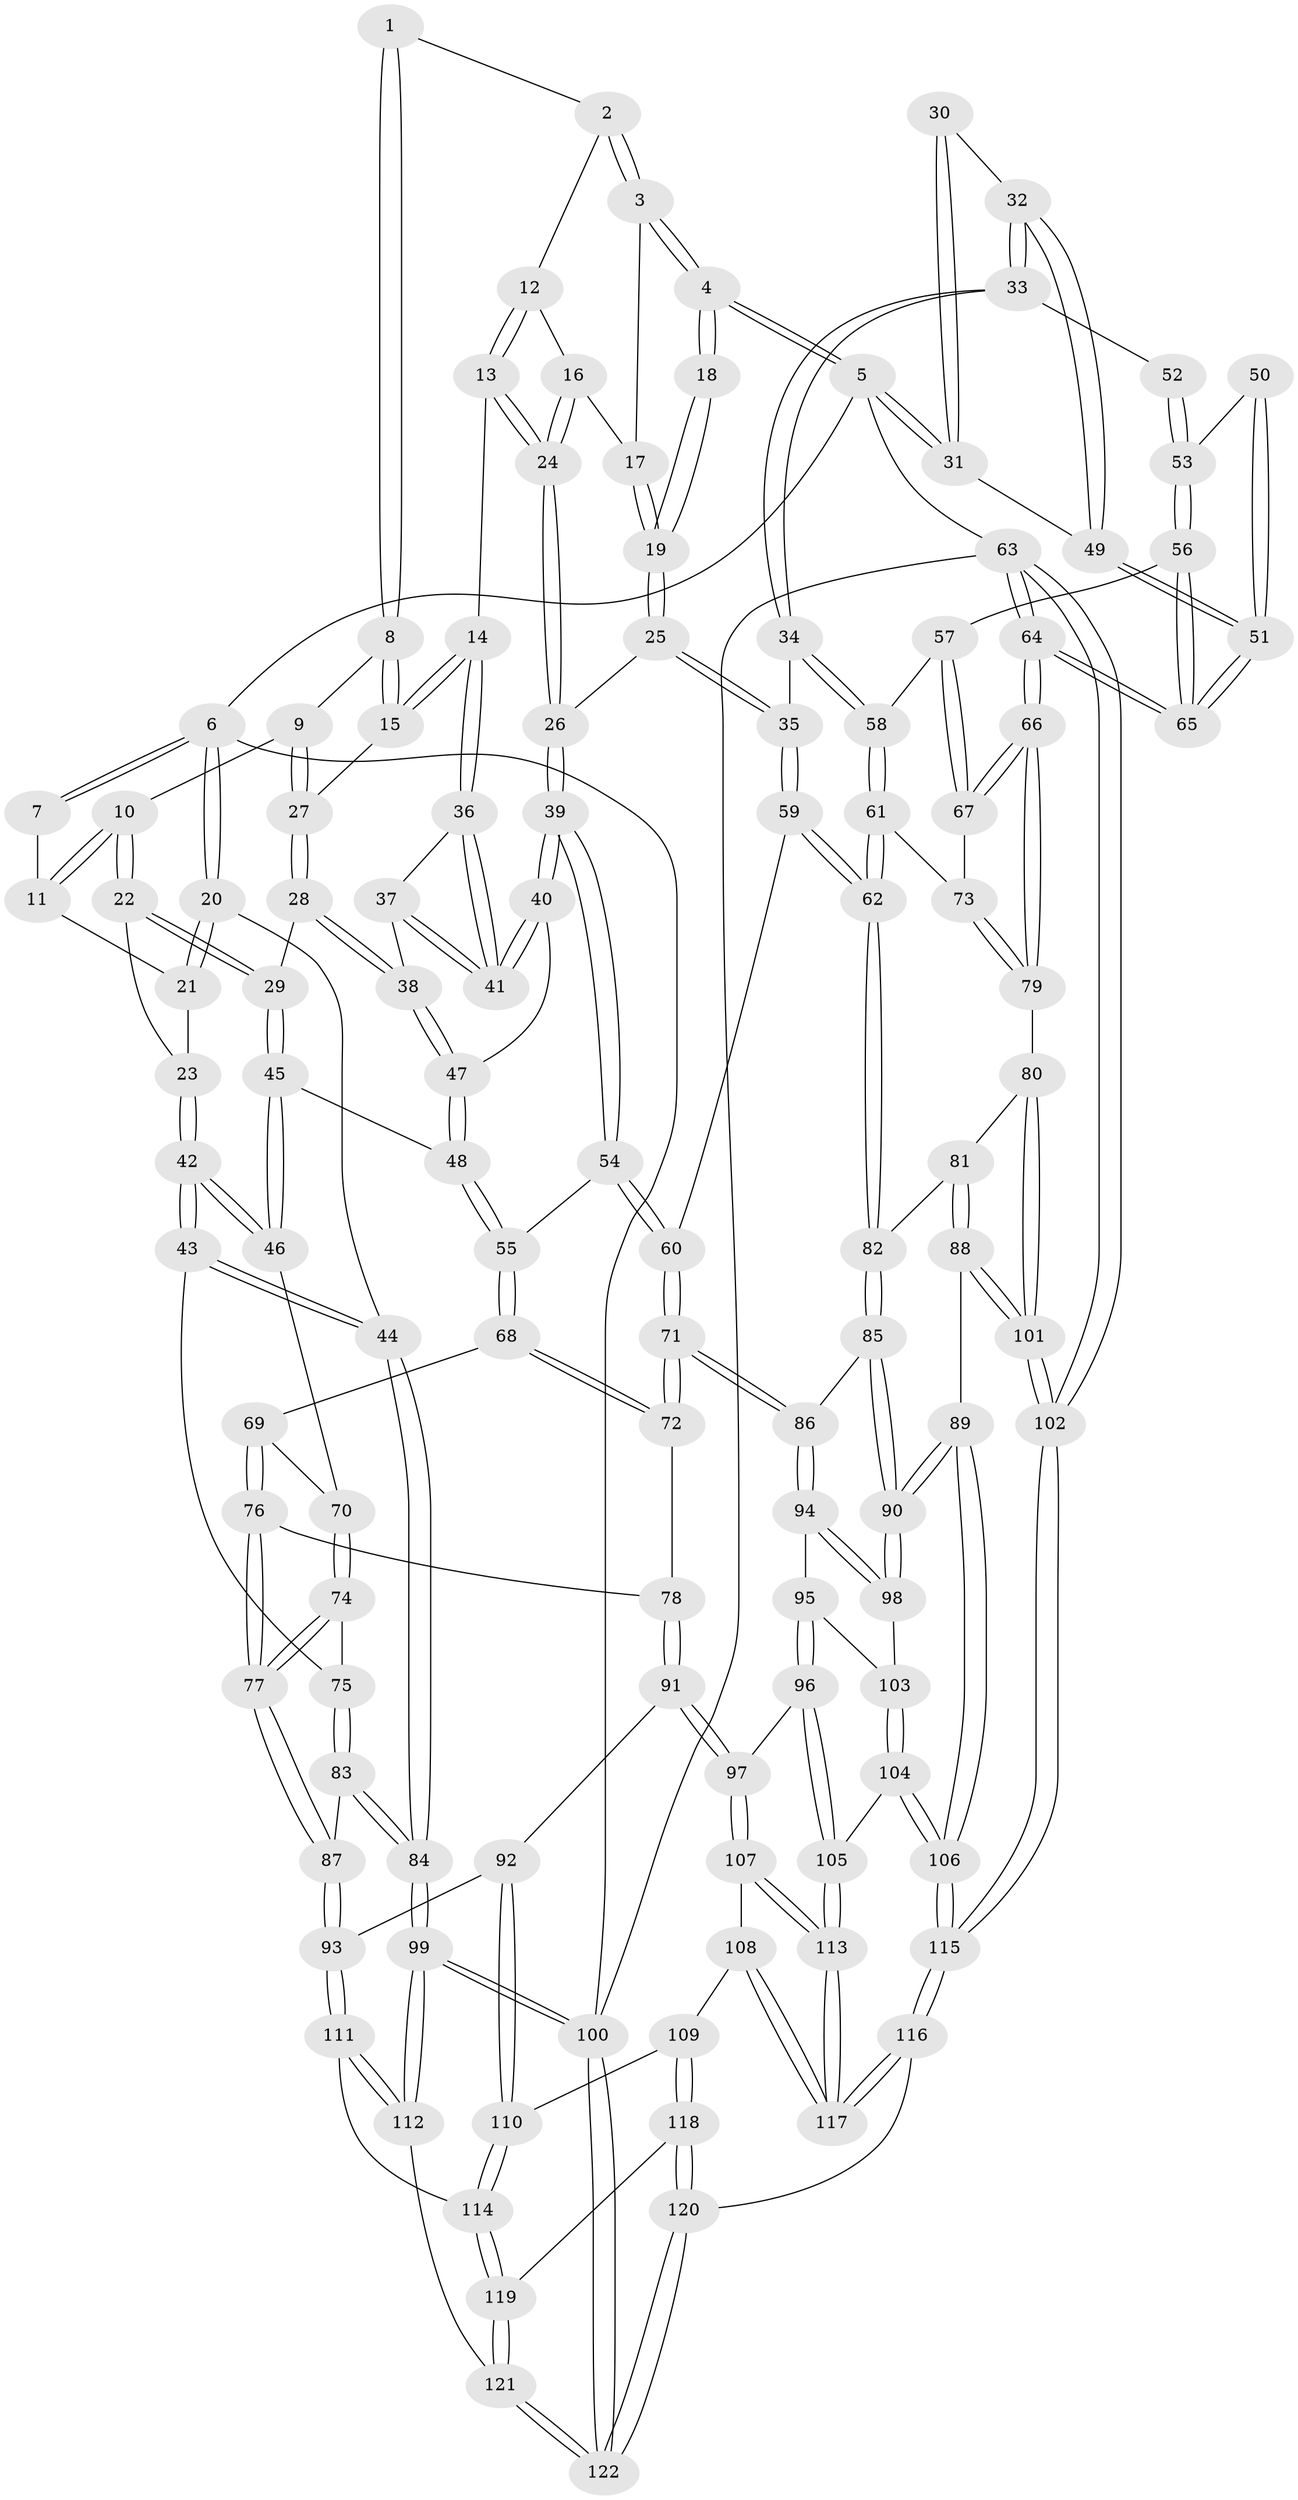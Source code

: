 // Generated by graph-tools (version 1.1) at 2025/00/03/09/25 05:00:56]
// undirected, 122 vertices, 302 edges
graph export_dot {
graph [start="1"]
  node [color=gray90,style=filled];
  1 [pos="+0.3290314053708988+0"];
  2 [pos="+0.34013060246015325+0"];
  3 [pos="+0.672730282102702+0"];
  4 [pos="+1+0"];
  5 [pos="+1+0"];
  6 [pos="+0+0"];
  7 [pos="+0.1627232064750405+0"];
  8 [pos="+0.30664699898007947+0"];
  9 [pos="+0.2418421295588705+0.10917107438394669"];
  10 [pos="+0.20837637887338376+0.11756588461582049"];
  11 [pos="+0.10571951066813084+0.03486325742027396"];
  12 [pos="+0.39025842987721776+0"];
  13 [pos="+0.3939300270727303+0.1586584631124419"];
  14 [pos="+0.36762822421736213+0.16296481768939478"];
  15 [pos="+0.3671342606612449+0.16266951943353475"];
  16 [pos="+0.4799813837473148+0.11606509386503747"];
  17 [pos="+0.6580569527224592+0"];
  18 [pos="+0.7553635245653408+0.14827933363595622"];
  19 [pos="+0.6551065521605067+0.1415967483182439"];
  20 [pos="+0+0.04352305144765232"];
  21 [pos="+0.04509214138063382+0.0853457564176891"];
  22 [pos="+0.16285010941753994+0.17990674176943366"];
  23 [pos="+0.08871100156700112+0.19712057565835128"];
  24 [pos="+0.46779013066493325+0.16757682625541648"];
  25 [pos="+0.587098073485239+0.27036784896746224"];
  26 [pos="+0.5694104612018202+0.27021694158986803"];
  27 [pos="+0.26676436516838103+0.127515093156686"];
  28 [pos="+0.2528107774839778+0.23530902888434135"];
  29 [pos="+0.200941243705126+0.23910368934716514"];
  30 [pos="+0.7899540934708419+0.19068992382766664"];
  31 [pos="+1+0"];
  32 [pos="+0.8107534660314097+0.3052678902417613"];
  33 [pos="+0.8060120084780772+0.31247544965741963"];
  34 [pos="+0.7667985800431483+0.33084827191496785"];
  35 [pos="+0.6247609402482449+0.29985591328213634"];
  36 [pos="+0.35360845295438886+0.19572958603836024"];
  37 [pos="+0.31396861157114875+0.24714453593592145"];
  38 [pos="+0.29809023157165415+0.26405342311906943"];
  39 [pos="+0.4579733151159448+0.36453872195973847"];
  40 [pos="+0.42013373206293686+0.34758555204933544"];
  41 [pos="+0.3898742528845638+0.29222263291839196"];
  42 [pos="+0+0.37677280691481474"];
  43 [pos="+0+0.3873689239874383"];
  44 [pos="+0+0.40198400737832374"];
  45 [pos="+0.16917293120187457+0.37982428230288295"];
  46 [pos="+0.10832784386591397+0.3996065414768969"];
  47 [pos="+0.29500963969701727+0.3251190911331741"];
  48 [pos="+0.22609923018278716+0.3819748939550162"];
  49 [pos="+1+0"];
  50 [pos="+1+0.33388070168438705"];
  51 [pos="+1+0.22797194702369475"];
  52 [pos="+0.8769504416214052+0.3626464923662671"];
  53 [pos="+0.9192699783319364+0.43003156098501466"];
  54 [pos="+0.4478920617048624+0.40612209615769107"];
  55 [pos="+0.2776448487883229+0.4354856968010542"];
  56 [pos="+0.920707651193758+0.43425313347825517"];
  57 [pos="+0.8713567926808597+0.4678729341500556"];
  58 [pos="+0.7766312302314831+0.4575955358042986"];
  59 [pos="+0.6234412367884903+0.5001313019010383"];
  60 [pos="+0.4554254229718348+0.509619820986742"];
  61 [pos="+0.7653891518230521+0.4889371641962772"];
  62 [pos="+0.6679395646120216+0.5490264557415989"];
  63 [pos="+1+1"];
  64 [pos="+1+0.62713202052374"];
  65 [pos="+1+0.5924616542306395"];
  66 [pos="+0.9811304205105229+0.6101759987761999"];
  67 [pos="+0.8778232004789828+0.5247980772365243"];
  68 [pos="+0.29863796603410186+0.5081334466026393"];
  69 [pos="+0.17793254318342044+0.516131563949513"];
  70 [pos="+0.12540519947165882+0.4358473524616767"];
  71 [pos="+0.42339648183753975+0.5740718282104011"];
  72 [pos="+0.3352625924600036+0.5645766045505062"];
  73 [pos="+0.8034693526482023+0.5287760112636157"];
  74 [pos="+0.11633970759035317+0.5924274509634704"];
  75 [pos="+0.07947275024955448+0.5696984467595889"];
  76 [pos="+0.19184248185320918+0.5785685721017001"];
  77 [pos="+0.15318260060398056+0.6445222902479372"];
  78 [pos="+0.3327963464927001+0.5662159427861451"];
  79 [pos="+0.8321358152730313+0.6355871949435336"];
  80 [pos="+0.8083875854408173+0.6543339204034176"];
  81 [pos="+0.7013109184214513+0.5907612758607721"];
  82 [pos="+0.6672555503738706+0.5648918814158008"];
  83 [pos="+0.021942315915544394+0.6754639202216649"];
  84 [pos="+0+0.6446040046641728"];
  85 [pos="+0.6337721956326026+0.6126399565510096"];
  86 [pos="+0.4300113933264067+0.5887181069803007"];
  87 [pos="+0.14666259377462676+0.701708673892355"];
  88 [pos="+0.7269832030215836+0.7621153225442471"];
  89 [pos="+0.62827572243522+0.709480012185255"];
  90 [pos="+0.6211843632209112+0.7011944674728564"];
  91 [pos="+0.23568721378921498+0.7165118861938397"];
  92 [pos="+0.2329480271628019+0.7168233904321452"];
  93 [pos="+0.15555866214785408+0.7135535794859266"];
  94 [pos="+0.4333414507591706+0.6154762551426171"];
  95 [pos="+0.4287223498791968+0.6663168328745175"];
  96 [pos="+0.41459963756017204+0.6963736595318065"];
  97 [pos="+0.3193882745438062+0.7531991173907147"];
  98 [pos="+0.616532677119699+0.7018878400704665"];
  99 [pos="+0+0.8412289190343339"];
  100 [pos="+0+1"];
  101 [pos="+0.7693981860407688+0.7895021367472629"];
  102 [pos="+0.9344331231227243+1"];
  103 [pos="+0.5401928043586268+0.738642890490386"];
  104 [pos="+0.5196913518561183+0.7977553707130383"];
  105 [pos="+0.45455540096489144+0.7981450648305289"];
  106 [pos="+0.5770953312732384+0.864052767813206"];
  107 [pos="+0.3262380512344099+0.7882529326204232"];
  108 [pos="+0.2836923741391796+0.8584793812091424"];
  109 [pos="+0.25633171723899584+0.8674314074042541"];
  110 [pos="+0.2548584903960694+0.8664936034205375"];
  111 [pos="+0.13275842346858957+0.8025853332923564"];
  112 [pos="+0+0.862952342991651"];
  113 [pos="+0.41361953966637144+0.8653898017069085"];
  114 [pos="+0.14784285569346162+0.8363447744359644"];
  115 [pos="+0.6822779291736877+1"];
  116 [pos="+0.47563837678443843+1"];
  117 [pos="+0.419400362142773+0.9636546126720635"];
  118 [pos="+0.24952029107111703+0.9184042785503691"];
  119 [pos="+0.14124361425331652+0.9242100741450459"];
  120 [pos="+0.3667504263772145+1"];
  121 [pos="+0.12030460955348558+0.972631762106685"];
  122 [pos="+0.15971618921724787+1"];
  1 -- 2;
  1 -- 8;
  1 -- 8;
  2 -- 3;
  2 -- 3;
  2 -- 12;
  3 -- 4;
  3 -- 4;
  3 -- 17;
  4 -- 5;
  4 -- 5;
  4 -- 18;
  4 -- 18;
  5 -- 6;
  5 -- 31;
  5 -- 31;
  5 -- 63;
  6 -- 7;
  6 -- 7;
  6 -- 20;
  6 -- 20;
  6 -- 100;
  7 -- 11;
  8 -- 9;
  8 -- 15;
  8 -- 15;
  9 -- 10;
  9 -- 27;
  9 -- 27;
  10 -- 11;
  10 -- 11;
  10 -- 22;
  10 -- 22;
  11 -- 21;
  12 -- 13;
  12 -- 13;
  12 -- 16;
  13 -- 14;
  13 -- 24;
  13 -- 24;
  14 -- 15;
  14 -- 15;
  14 -- 36;
  14 -- 36;
  15 -- 27;
  16 -- 17;
  16 -- 24;
  16 -- 24;
  17 -- 19;
  17 -- 19;
  18 -- 19;
  18 -- 19;
  19 -- 25;
  19 -- 25;
  20 -- 21;
  20 -- 21;
  20 -- 44;
  21 -- 23;
  22 -- 23;
  22 -- 29;
  22 -- 29;
  23 -- 42;
  23 -- 42;
  24 -- 26;
  24 -- 26;
  25 -- 26;
  25 -- 35;
  25 -- 35;
  26 -- 39;
  26 -- 39;
  27 -- 28;
  27 -- 28;
  28 -- 29;
  28 -- 38;
  28 -- 38;
  29 -- 45;
  29 -- 45;
  30 -- 31;
  30 -- 31;
  30 -- 32;
  31 -- 49;
  32 -- 33;
  32 -- 33;
  32 -- 49;
  32 -- 49;
  33 -- 34;
  33 -- 34;
  33 -- 52;
  34 -- 35;
  34 -- 58;
  34 -- 58;
  35 -- 59;
  35 -- 59;
  36 -- 37;
  36 -- 41;
  36 -- 41;
  37 -- 38;
  37 -- 41;
  37 -- 41;
  38 -- 47;
  38 -- 47;
  39 -- 40;
  39 -- 40;
  39 -- 54;
  39 -- 54;
  40 -- 41;
  40 -- 41;
  40 -- 47;
  42 -- 43;
  42 -- 43;
  42 -- 46;
  42 -- 46;
  43 -- 44;
  43 -- 44;
  43 -- 75;
  44 -- 84;
  44 -- 84;
  45 -- 46;
  45 -- 46;
  45 -- 48;
  46 -- 70;
  47 -- 48;
  47 -- 48;
  48 -- 55;
  48 -- 55;
  49 -- 51;
  49 -- 51;
  50 -- 51;
  50 -- 51;
  50 -- 53;
  51 -- 65;
  51 -- 65;
  52 -- 53;
  52 -- 53;
  53 -- 56;
  53 -- 56;
  54 -- 55;
  54 -- 60;
  54 -- 60;
  55 -- 68;
  55 -- 68;
  56 -- 57;
  56 -- 65;
  56 -- 65;
  57 -- 58;
  57 -- 67;
  57 -- 67;
  58 -- 61;
  58 -- 61;
  59 -- 60;
  59 -- 62;
  59 -- 62;
  60 -- 71;
  60 -- 71;
  61 -- 62;
  61 -- 62;
  61 -- 73;
  62 -- 82;
  62 -- 82;
  63 -- 64;
  63 -- 64;
  63 -- 102;
  63 -- 102;
  63 -- 100;
  64 -- 65;
  64 -- 65;
  64 -- 66;
  64 -- 66;
  66 -- 67;
  66 -- 67;
  66 -- 79;
  66 -- 79;
  67 -- 73;
  68 -- 69;
  68 -- 72;
  68 -- 72;
  69 -- 70;
  69 -- 76;
  69 -- 76;
  70 -- 74;
  70 -- 74;
  71 -- 72;
  71 -- 72;
  71 -- 86;
  71 -- 86;
  72 -- 78;
  73 -- 79;
  73 -- 79;
  74 -- 75;
  74 -- 77;
  74 -- 77;
  75 -- 83;
  75 -- 83;
  76 -- 77;
  76 -- 77;
  76 -- 78;
  77 -- 87;
  77 -- 87;
  78 -- 91;
  78 -- 91;
  79 -- 80;
  80 -- 81;
  80 -- 101;
  80 -- 101;
  81 -- 82;
  81 -- 88;
  81 -- 88;
  82 -- 85;
  82 -- 85;
  83 -- 84;
  83 -- 84;
  83 -- 87;
  84 -- 99;
  84 -- 99;
  85 -- 86;
  85 -- 90;
  85 -- 90;
  86 -- 94;
  86 -- 94;
  87 -- 93;
  87 -- 93;
  88 -- 89;
  88 -- 101;
  88 -- 101;
  89 -- 90;
  89 -- 90;
  89 -- 106;
  89 -- 106;
  90 -- 98;
  90 -- 98;
  91 -- 92;
  91 -- 97;
  91 -- 97;
  92 -- 93;
  92 -- 110;
  92 -- 110;
  93 -- 111;
  93 -- 111;
  94 -- 95;
  94 -- 98;
  94 -- 98;
  95 -- 96;
  95 -- 96;
  95 -- 103;
  96 -- 97;
  96 -- 105;
  96 -- 105;
  97 -- 107;
  97 -- 107;
  98 -- 103;
  99 -- 100;
  99 -- 100;
  99 -- 112;
  99 -- 112;
  100 -- 122;
  100 -- 122;
  101 -- 102;
  101 -- 102;
  102 -- 115;
  102 -- 115;
  103 -- 104;
  103 -- 104;
  104 -- 105;
  104 -- 106;
  104 -- 106;
  105 -- 113;
  105 -- 113;
  106 -- 115;
  106 -- 115;
  107 -- 108;
  107 -- 113;
  107 -- 113;
  108 -- 109;
  108 -- 117;
  108 -- 117;
  109 -- 110;
  109 -- 118;
  109 -- 118;
  110 -- 114;
  110 -- 114;
  111 -- 112;
  111 -- 112;
  111 -- 114;
  112 -- 121;
  113 -- 117;
  113 -- 117;
  114 -- 119;
  114 -- 119;
  115 -- 116;
  115 -- 116;
  116 -- 117;
  116 -- 117;
  116 -- 120;
  118 -- 119;
  118 -- 120;
  118 -- 120;
  119 -- 121;
  119 -- 121;
  120 -- 122;
  120 -- 122;
  121 -- 122;
  121 -- 122;
}
